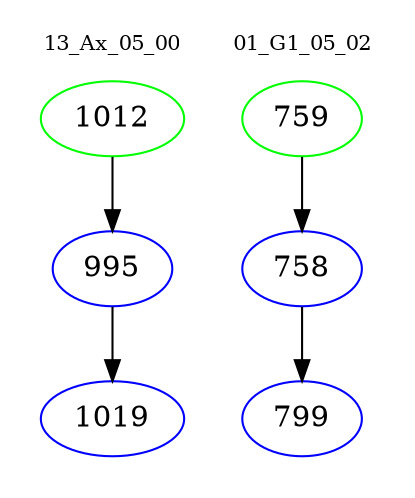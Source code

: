 digraph{
subgraph cluster_0 {
color = white
label = "13_Ax_05_00";
fontsize=10;
T0_1012 [label="1012", color="green"]
T0_1012 -> T0_995 [color="black"]
T0_995 [label="995", color="blue"]
T0_995 -> T0_1019 [color="black"]
T0_1019 [label="1019", color="blue"]
}
subgraph cluster_1 {
color = white
label = "01_G1_05_02";
fontsize=10;
T1_759 [label="759", color="green"]
T1_759 -> T1_758 [color="black"]
T1_758 [label="758", color="blue"]
T1_758 -> T1_799 [color="black"]
T1_799 [label="799", color="blue"]
}
}
